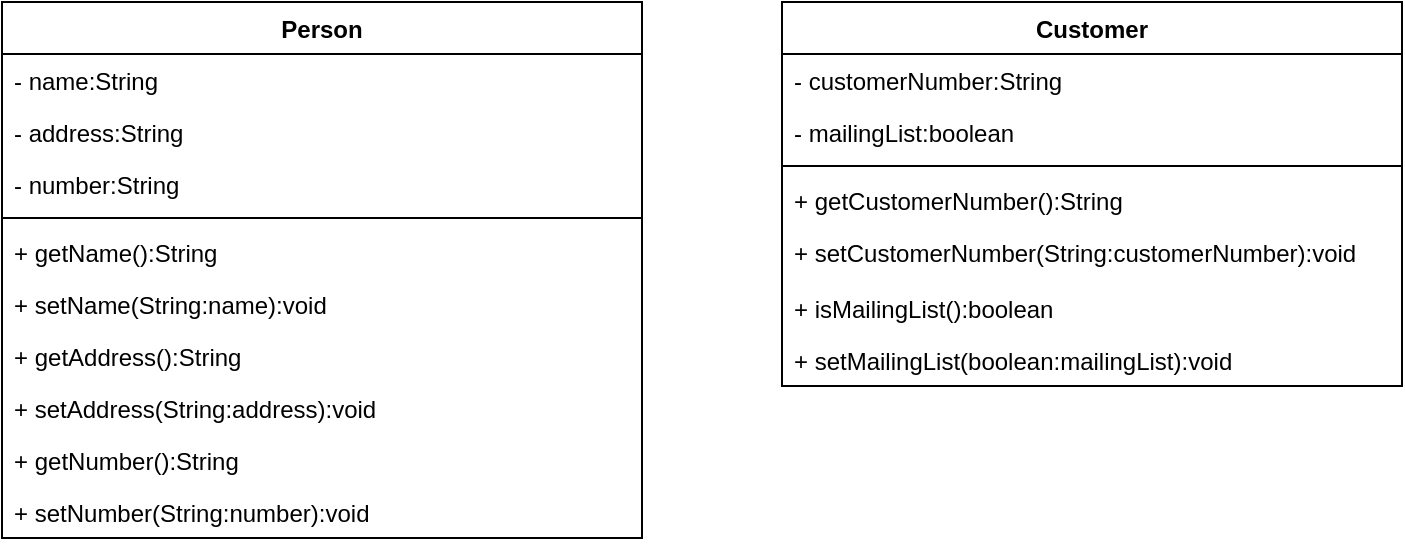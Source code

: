 <mxfile version="13.10.1" type="github">
  <diagram id="AVUFm7KUnOCwmDu6Q7k5" name="Page-1">
    <mxGraphModel dx="694" dy="280" grid="1" gridSize="10" guides="1" tooltips="1" connect="1" arrows="1" fold="1" page="1" pageScale="1" pageWidth="850" pageHeight="1100" math="0" shadow="0">
      <root>
        <mxCell id="0" />
        <mxCell id="1" parent="0" />
        <mxCell id="Poc4wknqnShsJzunrAv8-9" value="Person" style="swimlane;fontStyle=1;align=center;verticalAlign=top;childLayout=stackLayout;horizontal=1;startSize=26;horizontalStack=0;resizeParent=1;resizeParentMax=0;resizeLast=0;collapsible=1;marginBottom=0;" vertex="1" parent="1">
          <mxGeometry x="150" y="290" width="320" height="268" as="geometry" />
        </mxCell>
        <mxCell id="Poc4wknqnShsJzunrAv8-10" value="- name:String" style="text;strokeColor=none;fillColor=none;align=left;verticalAlign=top;spacingLeft=4;spacingRight=4;overflow=hidden;rotatable=0;points=[[0,0.5],[1,0.5]];portConstraint=eastwest;" vertex="1" parent="Poc4wknqnShsJzunrAv8-9">
          <mxGeometry y="26" width="320" height="26" as="geometry" />
        </mxCell>
        <mxCell id="Poc4wknqnShsJzunrAv8-14" value="- address:String" style="text;strokeColor=none;fillColor=none;align=left;verticalAlign=top;spacingLeft=4;spacingRight=4;overflow=hidden;rotatable=0;points=[[0,0.5],[1,0.5]];portConstraint=eastwest;" vertex="1" parent="Poc4wknqnShsJzunrAv8-9">
          <mxGeometry y="52" width="320" height="26" as="geometry" />
        </mxCell>
        <mxCell id="Poc4wknqnShsJzunrAv8-15" value="- number:String" style="text;strokeColor=none;fillColor=none;align=left;verticalAlign=top;spacingLeft=4;spacingRight=4;overflow=hidden;rotatable=0;points=[[0,0.5],[1,0.5]];portConstraint=eastwest;" vertex="1" parent="Poc4wknqnShsJzunrAv8-9">
          <mxGeometry y="78" width="320" height="26" as="geometry" />
        </mxCell>
        <mxCell id="Poc4wknqnShsJzunrAv8-11" value="" style="line;strokeWidth=1;fillColor=none;align=left;verticalAlign=middle;spacingTop=-1;spacingLeft=3;spacingRight=3;rotatable=0;labelPosition=right;points=[];portConstraint=eastwest;" vertex="1" parent="Poc4wknqnShsJzunrAv8-9">
          <mxGeometry y="104" width="320" height="8" as="geometry" />
        </mxCell>
        <mxCell id="Poc4wknqnShsJzunrAv8-12" value="+ getName():String" style="text;strokeColor=none;fillColor=none;align=left;verticalAlign=top;spacingLeft=4;spacingRight=4;overflow=hidden;rotatable=0;points=[[0,0.5],[1,0.5]];portConstraint=eastwest;" vertex="1" parent="Poc4wknqnShsJzunrAv8-9">
          <mxGeometry y="112" width="320" height="26" as="geometry" />
        </mxCell>
        <mxCell id="Poc4wknqnShsJzunrAv8-17" value="+ setName(String:name):void" style="text;strokeColor=none;fillColor=none;align=left;verticalAlign=top;spacingLeft=4;spacingRight=4;overflow=hidden;rotatable=0;points=[[0,0.5],[1,0.5]];portConstraint=eastwest;" vertex="1" parent="Poc4wknqnShsJzunrAv8-9">
          <mxGeometry y="138" width="320" height="26" as="geometry" />
        </mxCell>
        <mxCell id="Poc4wknqnShsJzunrAv8-22" value="+ getAddress():String" style="text;strokeColor=none;fillColor=none;align=left;verticalAlign=top;spacingLeft=4;spacingRight=4;overflow=hidden;rotatable=0;points=[[0,0.5],[1,0.5]];portConstraint=eastwest;" vertex="1" parent="Poc4wknqnShsJzunrAv8-9">
          <mxGeometry y="164" width="320" height="26" as="geometry" />
        </mxCell>
        <mxCell id="Poc4wknqnShsJzunrAv8-21" value="+ setAddress(String:address):void" style="text;strokeColor=none;fillColor=none;align=left;verticalAlign=top;spacingLeft=4;spacingRight=4;overflow=hidden;rotatable=0;points=[[0,0.5],[1,0.5]];portConstraint=eastwest;" vertex="1" parent="Poc4wknqnShsJzunrAv8-9">
          <mxGeometry y="190" width="320" height="26" as="geometry" />
        </mxCell>
        <mxCell id="Poc4wknqnShsJzunrAv8-20" value="+ getNumber():String" style="text;strokeColor=none;fillColor=none;align=left;verticalAlign=top;spacingLeft=4;spacingRight=4;overflow=hidden;rotatable=0;points=[[0,0.5],[1,0.5]];portConstraint=eastwest;" vertex="1" parent="Poc4wknqnShsJzunrAv8-9">
          <mxGeometry y="216" width="320" height="26" as="geometry" />
        </mxCell>
        <mxCell id="Poc4wknqnShsJzunrAv8-19" value="+ setNumber(String:number):void" style="text;strokeColor=none;fillColor=none;align=left;verticalAlign=top;spacingLeft=4;spacingRight=4;overflow=hidden;rotatable=0;points=[[0,0.5],[1,0.5]];portConstraint=eastwest;" vertex="1" parent="Poc4wknqnShsJzunrAv8-9">
          <mxGeometry y="242" width="320" height="26" as="geometry" />
        </mxCell>
        <mxCell id="Poc4wknqnShsJzunrAv8-23" value="Customer" style="swimlane;fontStyle=1;align=center;verticalAlign=top;childLayout=stackLayout;horizontal=1;startSize=26;horizontalStack=0;resizeParent=1;resizeParentMax=0;resizeLast=0;collapsible=1;marginBottom=0;" vertex="1" parent="1">
          <mxGeometry x="540" y="290" width="310" height="192" as="geometry" />
        </mxCell>
        <mxCell id="Poc4wknqnShsJzunrAv8-24" value="- customerNumber:String" style="text;strokeColor=none;fillColor=none;align=left;verticalAlign=top;spacingLeft=4;spacingRight=4;overflow=hidden;rotatable=0;points=[[0,0.5],[1,0.5]];portConstraint=eastwest;" vertex="1" parent="Poc4wknqnShsJzunrAv8-23">
          <mxGeometry y="26" width="310" height="26" as="geometry" />
        </mxCell>
        <mxCell id="Poc4wknqnShsJzunrAv8-27" value="- mailingList:boolean" style="text;strokeColor=none;fillColor=none;align=left;verticalAlign=top;spacingLeft=4;spacingRight=4;overflow=hidden;rotatable=0;points=[[0,0.5],[1,0.5]];portConstraint=eastwest;" vertex="1" parent="Poc4wknqnShsJzunrAv8-23">
          <mxGeometry y="52" width="310" height="26" as="geometry" />
        </mxCell>
        <mxCell id="Poc4wknqnShsJzunrAv8-25" value="" style="line;strokeWidth=1;fillColor=none;align=left;verticalAlign=middle;spacingTop=-1;spacingLeft=3;spacingRight=3;rotatable=0;labelPosition=right;points=[];portConstraint=eastwest;" vertex="1" parent="Poc4wknqnShsJzunrAv8-23">
          <mxGeometry y="78" width="310" height="8" as="geometry" />
        </mxCell>
        <mxCell id="Poc4wknqnShsJzunrAv8-26" value="+ getCustomerNumber():String" style="text;strokeColor=none;fillColor=none;align=left;verticalAlign=top;spacingLeft=4;spacingRight=4;overflow=hidden;rotatable=0;points=[[0,0.5],[1,0.5]];portConstraint=eastwest;" vertex="1" parent="Poc4wknqnShsJzunrAv8-23">
          <mxGeometry y="86" width="310" height="26" as="geometry" />
        </mxCell>
        <mxCell id="Poc4wknqnShsJzunrAv8-29" value="+ setCustomerNumber(String:customerNumber):void" style="text;strokeColor=none;fillColor=none;align=left;verticalAlign=top;spacingLeft=4;spacingRight=4;overflow=hidden;rotatable=0;points=[[0,0.5],[1,0.5]];portConstraint=eastwest;" vertex="1" parent="Poc4wknqnShsJzunrAv8-23">
          <mxGeometry y="112" width="310" height="28" as="geometry" />
        </mxCell>
        <mxCell id="Poc4wknqnShsJzunrAv8-30" value="+ isMailingList():boolean" style="text;strokeColor=none;fillColor=none;align=left;verticalAlign=top;spacingLeft=4;spacingRight=4;overflow=hidden;rotatable=0;points=[[0,0.5],[1,0.5]];portConstraint=eastwest;" vertex="1" parent="Poc4wknqnShsJzunrAv8-23">
          <mxGeometry y="140" width="310" height="26" as="geometry" />
        </mxCell>
        <mxCell id="Poc4wknqnShsJzunrAv8-28" value="+ setMailingList(boolean:mailingList):void" style="text;strokeColor=none;fillColor=none;align=left;verticalAlign=top;spacingLeft=4;spacingRight=4;overflow=hidden;rotatable=0;points=[[0,0.5],[1,0.5]];portConstraint=eastwest;" vertex="1" parent="Poc4wknqnShsJzunrAv8-23">
          <mxGeometry y="166" width="310" height="26" as="geometry" />
        </mxCell>
      </root>
    </mxGraphModel>
  </diagram>
</mxfile>
